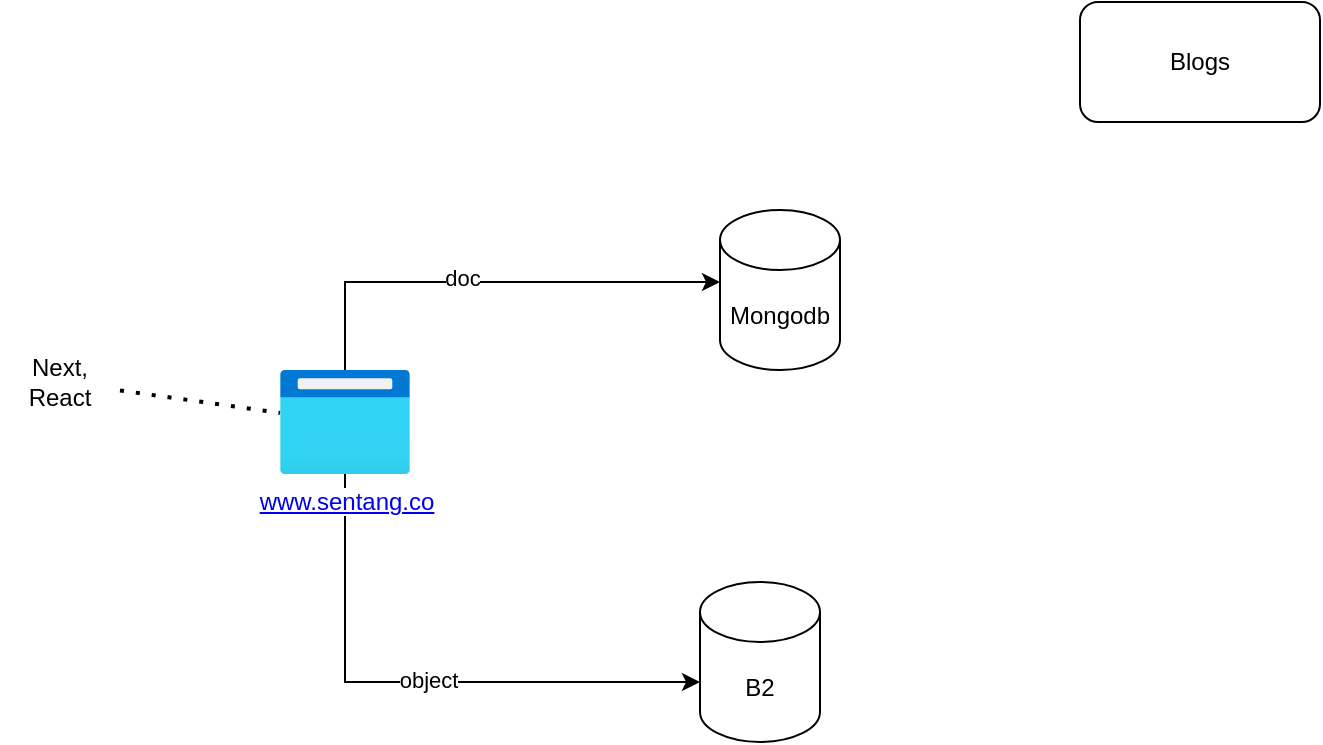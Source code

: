 <mxfile version="28.2.7">
  <diagram name="Page-1" id="_GwjLvSYHDaISPEABcEc">
    <mxGraphModel dx="1615" dy="1515" grid="1" gridSize="10" guides="1" tooltips="1" connect="1" arrows="1" fold="1" page="1" pageScale="1" pageWidth="850" pageHeight="1100" math="0" shadow="0">
      <root>
        <mxCell id="0" />
        <mxCell id="1" parent="0" />
        <mxCell id="_lyQtnQ2qPUpcMT8xCgQ-7" style="edgeStyle=orthogonalEdgeStyle;rounded=0;orthogonalLoop=1;jettySize=auto;html=1;" edge="1" parent="1" source="_lyQtnQ2qPUpcMT8xCgQ-4" target="_lyQtnQ2qPUpcMT8xCgQ-6">
          <mxGeometry relative="1" as="geometry">
            <mxPoint x="75" y="180.0" as="sourcePoint" />
            <mxPoint x="230" y="180.0" as="targetPoint" />
            <Array as="points">
              <mxPoint x="33" y="120" />
            </Array>
          </mxGeometry>
        </mxCell>
        <mxCell id="_lyQtnQ2qPUpcMT8xCgQ-12" value="doc" style="edgeLabel;html=1;align=center;verticalAlign=middle;resizable=0;points=[];" vertex="1" connectable="0" parent="_lyQtnQ2qPUpcMT8xCgQ-7">
          <mxGeometry x="-0.117" y="2" relative="1" as="geometry">
            <mxPoint as="offset" />
          </mxGeometry>
        </mxCell>
        <mxCell id="_lyQtnQ2qPUpcMT8xCgQ-10" style="edgeStyle=orthogonalEdgeStyle;rounded=0;orthogonalLoop=1;jettySize=auto;html=1;" edge="1" parent="1" source="_lyQtnQ2qPUpcMT8xCgQ-4" target="_lyQtnQ2qPUpcMT8xCgQ-9">
          <mxGeometry relative="1" as="geometry">
            <Array as="points">
              <mxPoint x="33" y="320" />
            </Array>
          </mxGeometry>
        </mxCell>
        <mxCell id="_lyQtnQ2qPUpcMT8xCgQ-11" value="object" style="edgeLabel;html=1;align=center;verticalAlign=middle;resizable=0;points=[];" vertex="1" connectable="0" parent="_lyQtnQ2qPUpcMT8xCgQ-10">
          <mxGeometry x="0.033" y="1" relative="1" as="geometry">
            <mxPoint as="offset" />
          </mxGeometry>
        </mxCell>
        <mxCell id="_lyQtnQ2qPUpcMT8xCgQ-4" value="&lt;a href=&quot;https://www.sentang.co/&quot;&gt;www.sentang.co&lt;/a&gt;" style="image;aspect=fixed;html=1;points=[];align=center;fontSize=12;image=img/lib/azure2/general/Browser.svg;" vertex="1" parent="1">
          <mxGeometry y="164" width="65" height="52" as="geometry" />
        </mxCell>
        <mxCell id="_lyQtnQ2qPUpcMT8xCgQ-6" value="Mongodb" style="shape=cylinder3;whiteSpace=wrap;html=1;boundedLbl=1;backgroundOutline=1;size=15;" vertex="1" parent="1">
          <mxGeometry x="220" y="84" width="60" height="80" as="geometry" />
        </mxCell>
        <mxCell id="_lyQtnQ2qPUpcMT8xCgQ-8" value="Next, React" style="text;html=1;whiteSpace=wrap;strokeColor=none;fillColor=none;align=center;verticalAlign=middle;rounded=0;" vertex="1" parent="1">
          <mxGeometry x="-140" y="150" width="60" height="40" as="geometry" />
        </mxCell>
        <mxCell id="_lyQtnQ2qPUpcMT8xCgQ-9" value="B2" style="shape=cylinder3;whiteSpace=wrap;html=1;boundedLbl=1;backgroundOutline=1;size=15;" vertex="1" parent="1">
          <mxGeometry x="210" y="270" width="60" height="80" as="geometry" />
        </mxCell>
        <mxCell id="_lyQtnQ2qPUpcMT8xCgQ-13" value="" style="endArrow=none;dashed=1;html=1;dashPattern=1 3;strokeWidth=2;rounded=0;" edge="1" parent="1" source="_lyQtnQ2qPUpcMT8xCgQ-8" target="_lyQtnQ2qPUpcMT8xCgQ-4">
          <mxGeometry width="50" height="50" relative="1" as="geometry">
            <mxPoint x="-70" y="174.528" as="sourcePoint" />
            <mxPoint x="110" y="190" as="targetPoint" />
          </mxGeometry>
        </mxCell>
        <mxCell id="_lyQtnQ2qPUpcMT8xCgQ-14" value="Blogs" style="rounded=1;whiteSpace=wrap;html=1;" vertex="1" parent="1">
          <mxGeometry x="400" y="-20" width="120" height="60" as="geometry" />
        </mxCell>
      </root>
    </mxGraphModel>
  </diagram>
</mxfile>
